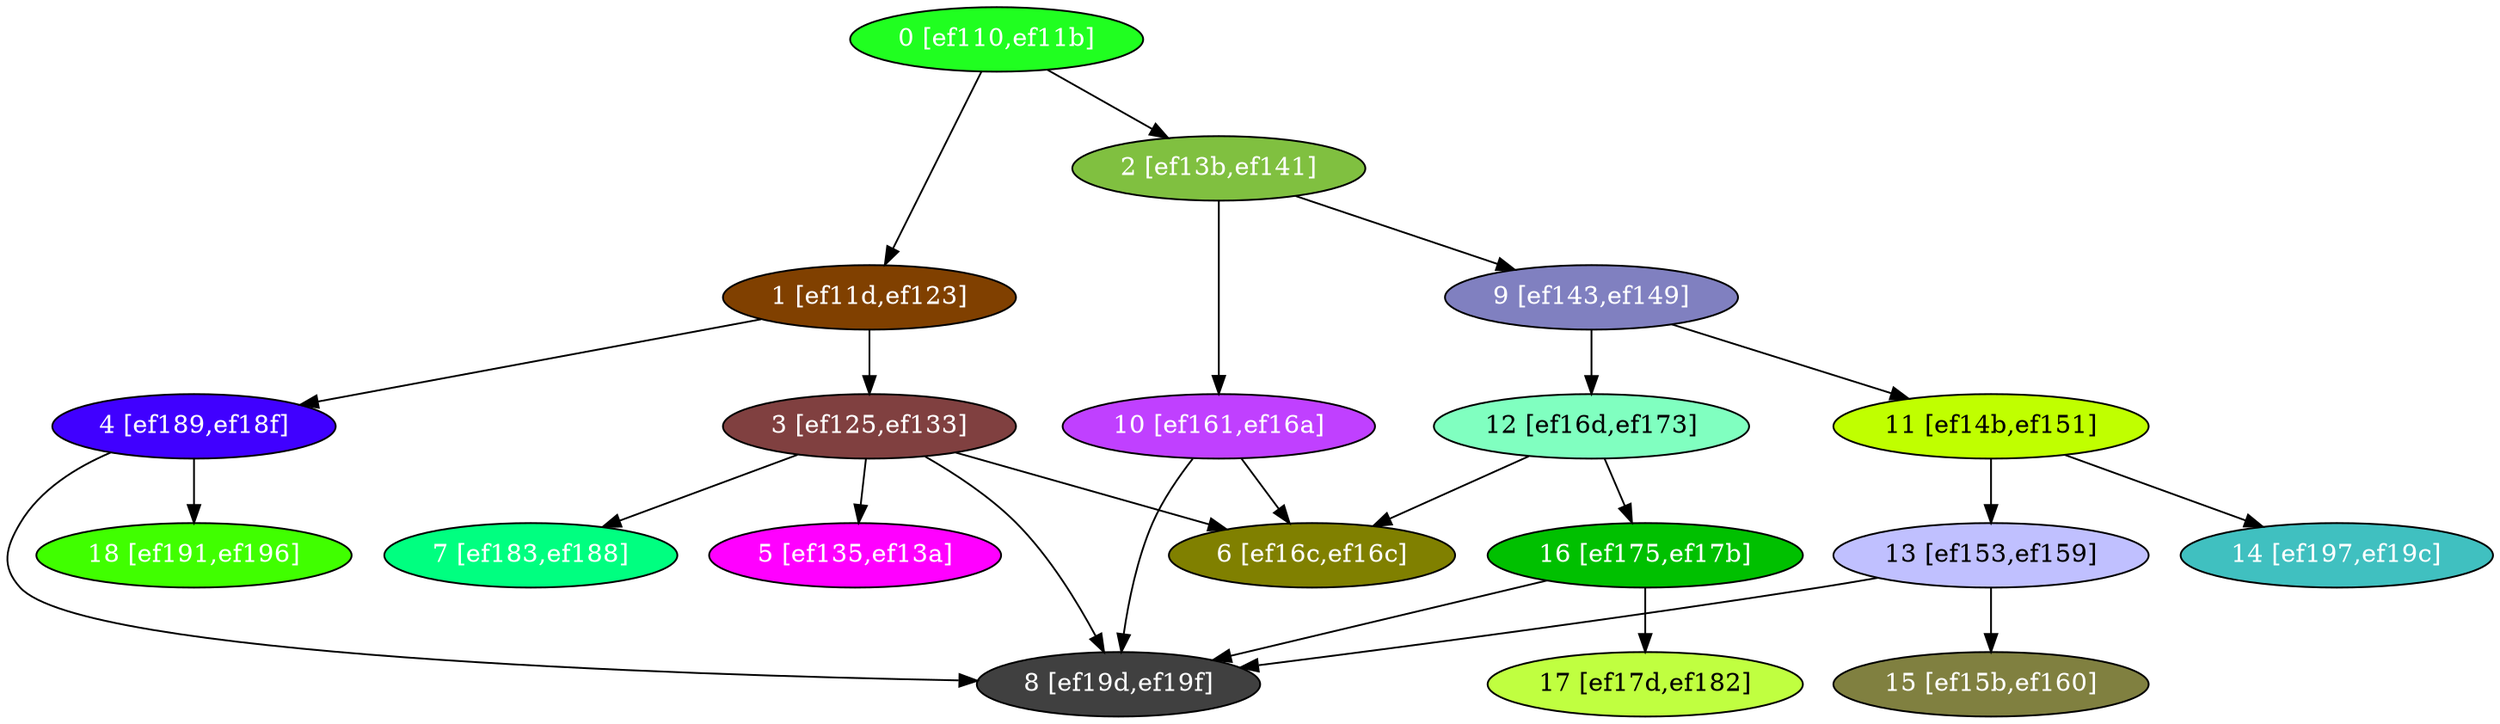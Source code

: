 diGraph libnss3{
	libnss3_0  [style=filled fillcolor="#20FF20" fontcolor="#ffffff" shape=oval label="0 [ef110,ef11b]"]
	libnss3_1  [style=filled fillcolor="#804000" fontcolor="#ffffff" shape=oval label="1 [ef11d,ef123]"]
	libnss3_2  [style=filled fillcolor="#80C040" fontcolor="#ffffff" shape=oval label="2 [ef13b,ef141]"]
	libnss3_3  [style=filled fillcolor="#804040" fontcolor="#ffffff" shape=oval label="3 [ef125,ef133]"]
	libnss3_4  [style=filled fillcolor="#4000FF" fontcolor="#ffffff" shape=oval label="4 [ef189,ef18f]"]
	libnss3_5  [style=filled fillcolor="#FF00FF" fontcolor="#ffffff" shape=oval label="5 [ef135,ef13a]"]
	libnss3_6  [style=filled fillcolor="#808000" fontcolor="#ffffff" shape=oval label="6 [ef16c,ef16c]"]
	libnss3_7  [style=filled fillcolor="#00FF80" fontcolor="#ffffff" shape=oval label="7 [ef183,ef188]"]
	libnss3_8  [style=filled fillcolor="#404040" fontcolor="#ffffff" shape=oval label="8 [ef19d,ef19f]"]
	libnss3_9  [style=filled fillcolor="#8080C0" fontcolor="#ffffff" shape=oval label="9 [ef143,ef149]"]
	libnss3_a  [style=filled fillcolor="#C040FF" fontcolor="#ffffff" shape=oval label="10 [ef161,ef16a]"]
	libnss3_b  [style=filled fillcolor="#C0FF00" fontcolor="#000000" shape=oval label="11 [ef14b,ef151]"]
	libnss3_c  [style=filled fillcolor="#80FFC0" fontcolor="#000000" shape=oval label="12 [ef16d,ef173]"]
	libnss3_d  [style=filled fillcolor="#C0C0FF" fontcolor="#000000" shape=oval label="13 [ef153,ef159]"]
	libnss3_e  [style=filled fillcolor="#40C0C0" fontcolor="#ffffff" shape=oval label="14 [ef197,ef19c]"]
	libnss3_f  [style=filled fillcolor="#808040" fontcolor="#ffffff" shape=oval label="15 [ef15b,ef160]"]
	libnss3_10  [style=filled fillcolor="#00C000" fontcolor="#ffffff" shape=oval label="16 [ef175,ef17b]"]
	libnss3_11  [style=filled fillcolor="#C0FF40" fontcolor="#000000" shape=oval label="17 [ef17d,ef182]"]
	libnss3_12  [style=filled fillcolor="#40FF00" fontcolor="#ffffff" shape=oval label="18 [ef191,ef196]"]

	libnss3_0 -> libnss3_1
	libnss3_0 -> libnss3_2
	libnss3_1 -> libnss3_3
	libnss3_1 -> libnss3_4
	libnss3_2 -> libnss3_9
	libnss3_2 -> libnss3_a
	libnss3_3 -> libnss3_5
	libnss3_3 -> libnss3_6
	libnss3_3 -> libnss3_7
	libnss3_3 -> libnss3_8
	libnss3_4 -> libnss3_8
	libnss3_4 -> libnss3_12
	libnss3_9 -> libnss3_b
	libnss3_9 -> libnss3_c
	libnss3_a -> libnss3_6
	libnss3_a -> libnss3_8
	libnss3_b -> libnss3_d
	libnss3_b -> libnss3_e
	libnss3_c -> libnss3_6
	libnss3_c -> libnss3_10
	libnss3_d -> libnss3_8
	libnss3_d -> libnss3_f
	libnss3_10 -> libnss3_8
	libnss3_10 -> libnss3_11
}